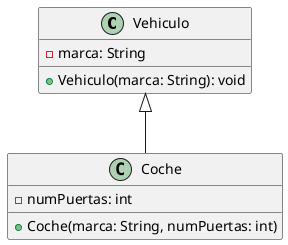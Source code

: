 @startuml
class Vehiculo {
    -marca: String
    +Vehiculo(marca: String): void
}

class Coche extends Vehiculo {
    -numPuertas: int
    +Coche(marca: String, numPuertas: int)
}



@enduml
